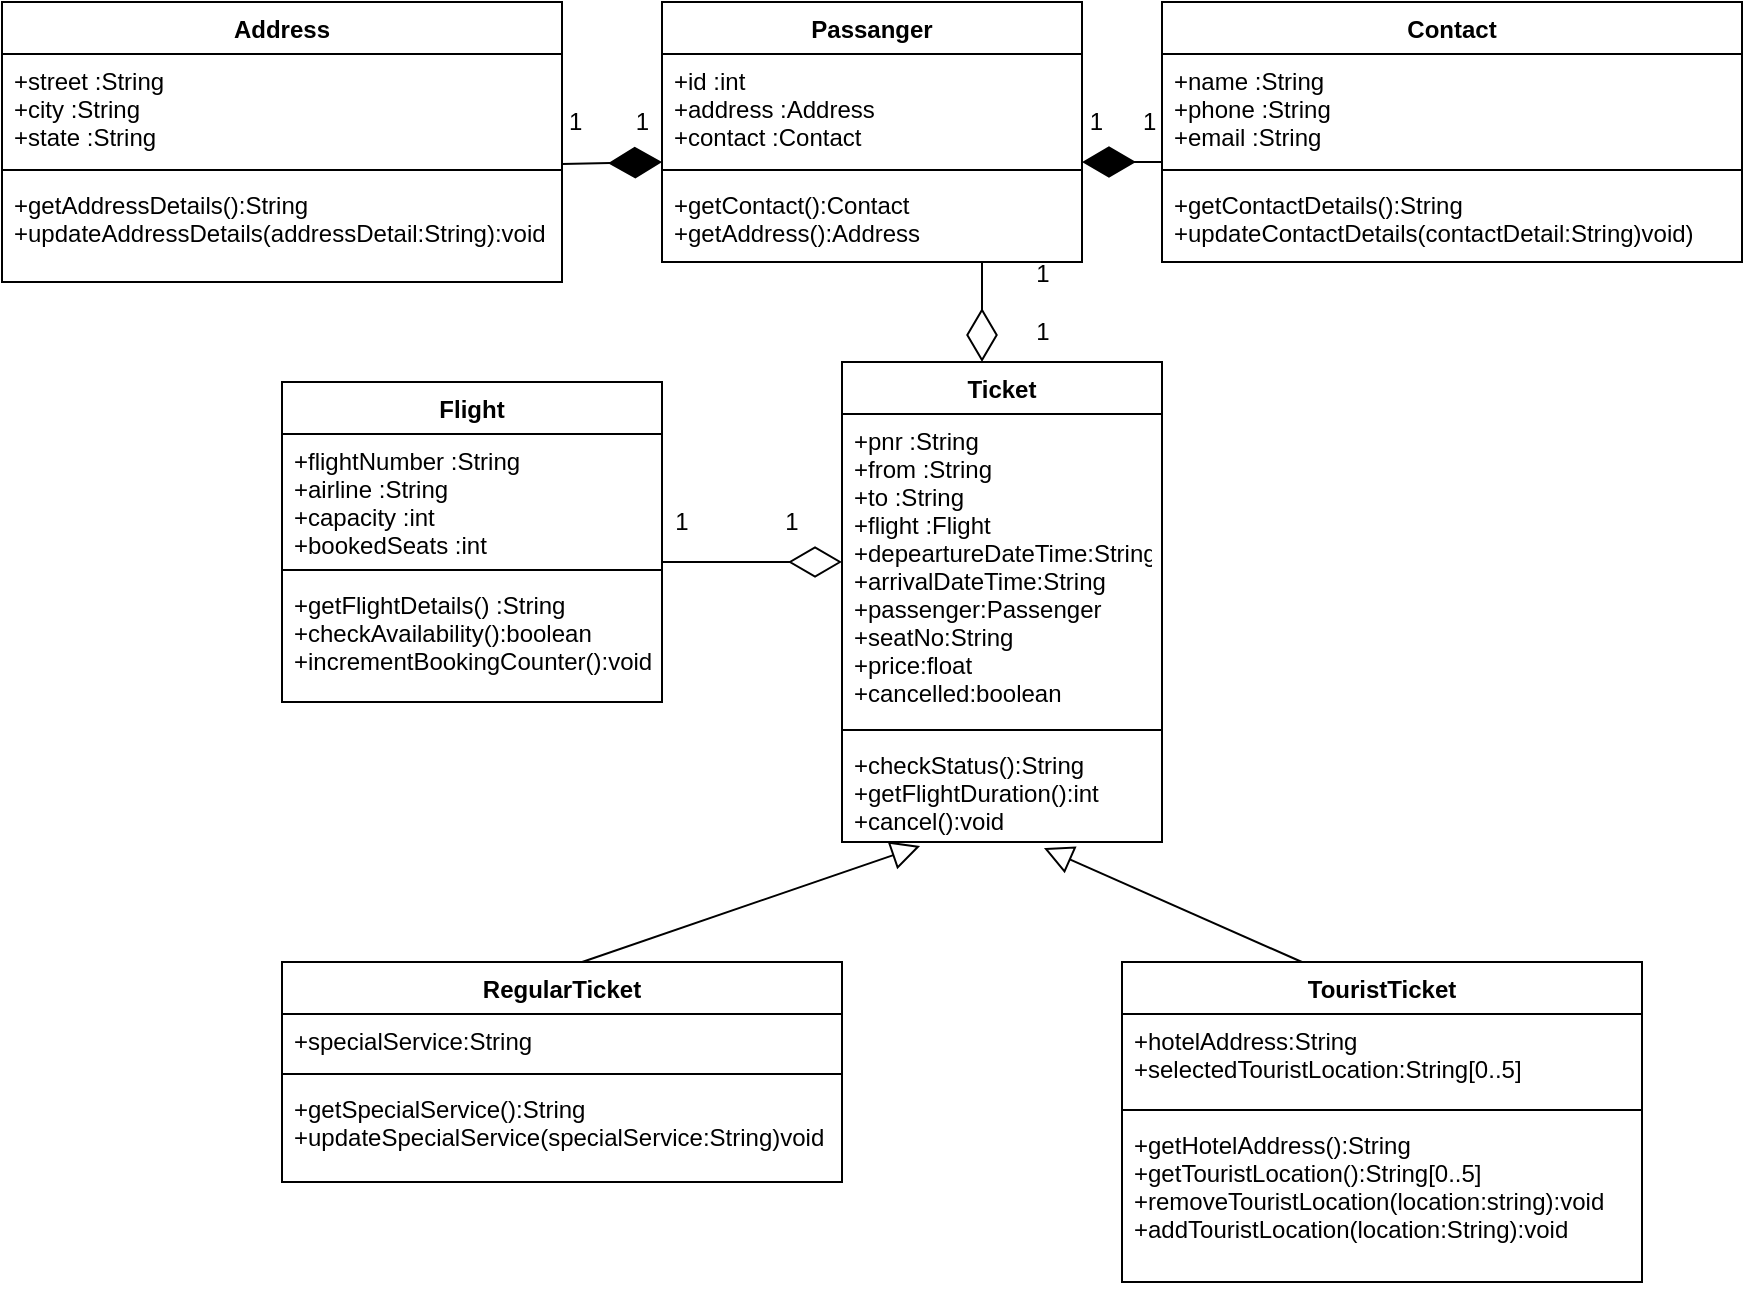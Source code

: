 <mxfile version="14.1.8" type="device"><diagram id="9wNUn0vGibang6Lr00MW" name="Page-1"><mxGraphModel dx="852" dy="494" grid="1" gridSize="10" guides="0" tooltips="1" connect="1" arrows="1" fold="1" page="1" pageScale="1" pageWidth="850" pageHeight="1100" math="0" shadow="0"><root><mxCell id="0"/><mxCell id="1" parent="0"/><mxCell id="WEmwKX8umYU5qbYGhAyR-1" value="Flight" style="swimlane;fontStyle=1;align=center;verticalAlign=top;childLayout=stackLayout;horizontal=1;startSize=26;horizontalStack=0;resizeParent=1;resizeParentMax=0;resizeLast=0;collapsible=1;marginBottom=0;" parent="1" vertex="1"><mxGeometry x="160" y="230" width="190" height="160" as="geometry"/></mxCell><mxCell id="WEmwKX8umYU5qbYGhAyR-2" value="+flightNumber :String&#10;+airline :String&#10;+capacity :int&#10;+bookedSeats :int" style="text;strokeColor=none;fillColor=none;align=left;verticalAlign=top;spacingLeft=4;spacingRight=4;overflow=hidden;rotatable=0;points=[[0,0.5],[1,0.5]];portConstraint=eastwest;" parent="WEmwKX8umYU5qbYGhAyR-1" vertex="1"><mxGeometry y="26" width="190" height="64" as="geometry"/></mxCell><mxCell id="WEmwKX8umYU5qbYGhAyR-3" value="" style="line;strokeWidth=1;fillColor=none;align=left;verticalAlign=middle;spacingTop=-1;spacingLeft=3;spacingRight=3;rotatable=0;labelPosition=right;points=[];portConstraint=eastwest;" parent="WEmwKX8umYU5qbYGhAyR-1" vertex="1"><mxGeometry y="90" width="190" height="8" as="geometry"/></mxCell><mxCell id="WEmwKX8umYU5qbYGhAyR-4" value="+getFlightDetails() :String&#10;+checkAvailability():boolean&#10;+incrementBookingCounter():void" style="text;strokeColor=none;fillColor=none;align=left;verticalAlign=top;spacingLeft=4;spacingRight=4;overflow=hidden;rotatable=0;points=[[0,0.5],[1,0.5]];portConstraint=eastwest;" parent="WEmwKX8umYU5qbYGhAyR-1" vertex="1"><mxGeometry y="98" width="190" height="62" as="geometry"/></mxCell><mxCell id="WEmwKX8umYU5qbYGhAyR-5" value="Address" style="swimlane;fontStyle=1;align=center;verticalAlign=top;childLayout=stackLayout;horizontal=1;startSize=26;horizontalStack=0;resizeParent=1;resizeParentMax=0;resizeLast=0;collapsible=1;marginBottom=0;" parent="1" vertex="1"><mxGeometry x="20" y="40" width="280" height="140" as="geometry"/></mxCell><mxCell id="WEmwKX8umYU5qbYGhAyR-6" value="+street :String&#10;+city :String&#10;+state :String" style="text;strokeColor=none;fillColor=none;align=left;verticalAlign=top;spacingLeft=4;spacingRight=4;overflow=hidden;rotatable=0;points=[[0,0.5],[1,0.5]];portConstraint=eastwest;" parent="WEmwKX8umYU5qbYGhAyR-5" vertex="1"><mxGeometry y="26" width="280" height="54" as="geometry"/></mxCell><mxCell id="WEmwKX8umYU5qbYGhAyR-7" value="" style="line;strokeWidth=1;fillColor=none;align=left;verticalAlign=middle;spacingTop=-1;spacingLeft=3;spacingRight=3;rotatable=0;labelPosition=right;points=[];portConstraint=eastwest;" parent="WEmwKX8umYU5qbYGhAyR-5" vertex="1"><mxGeometry y="80" width="280" height="8" as="geometry"/></mxCell><mxCell id="WEmwKX8umYU5qbYGhAyR-8" value="+getAddressDetails():String&#10;+updateAddressDetails(addressDetail:String):void" style="text;strokeColor=none;fillColor=none;align=left;verticalAlign=top;spacingLeft=4;spacingRight=4;overflow=hidden;rotatable=0;points=[[0,0.5],[1,0.5]];portConstraint=eastwest;" parent="WEmwKX8umYU5qbYGhAyR-5" vertex="1"><mxGeometry y="88" width="280" height="52" as="geometry"/></mxCell><mxCell id="WEmwKX8umYU5qbYGhAyR-9" value="Passanger" style="swimlane;fontStyle=1;align=center;verticalAlign=top;childLayout=stackLayout;horizontal=1;startSize=26;horizontalStack=0;resizeParent=1;resizeParentMax=0;resizeLast=0;collapsible=1;marginBottom=0;" parent="1" vertex="1"><mxGeometry x="350" y="40" width="210" height="130" as="geometry"/></mxCell><mxCell id="WEmwKX8umYU5qbYGhAyR-10" value="+id :int&#10;+address :Address&#10;+contact :Contact" style="text;strokeColor=none;fillColor=none;align=left;verticalAlign=top;spacingLeft=4;spacingRight=4;overflow=hidden;rotatable=0;points=[[0,0.5],[1,0.5]];portConstraint=eastwest;" parent="WEmwKX8umYU5qbYGhAyR-9" vertex="1"><mxGeometry y="26" width="210" height="54" as="geometry"/></mxCell><mxCell id="WEmwKX8umYU5qbYGhAyR-11" value="" style="line;strokeWidth=1;fillColor=none;align=left;verticalAlign=middle;spacingTop=-1;spacingLeft=3;spacingRight=3;rotatable=0;labelPosition=right;points=[];portConstraint=eastwest;" parent="WEmwKX8umYU5qbYGhAyR-9" vertex="1"><mxGeometry y="80" width="210" height="8" as="geometry"/></mxCell><mxCell id="WEmwKX8umYU5qbYGhAyR-12" value="+getContact():Contact&#10;+getAddress():Address&#10;" style="text;strokeColor=none;fillColor=none;align=left;verticalAlign=top;spacingLeft=4;spacingRight=4;overflow=hidden;rotatable=0;points=[[0,0.5],[1,0.5]];portConstraint=eastwest;" parent="WEmwKX8umYU5qbYGhAyR-9" vertex="1"><mxGeometry y="88" width="210" height="42" as="geometry"/></mxCell><mxCell id="WEmwKX8umYU5qbYGhAyR-13" value="Contact" style="swimlane;fontStyle=1;align=center;verticalAlign=top;childLayout=stackLayout;horizontal=1;startSize=26;horizontalStack=0;resizeParent=1;resizeParentMax=0;resizeLast=0;collapsible=1;marginBottom=0;" parent="1" vertex="1"><mxGeometry x="600" y="40" width="290" height="130" as="geometry"/></mxCell><mxCell id="WEmwKX8umYU5qbYGhAyR-14" value="+name :String&#10;+phone :String&#10;+email :String" style="text;strokeColor=none;fillColor=none;align=left;verticalAlign=top;spacingLeft=4;spacingRight=4;overflow=hidden;rotatable=0;points=[[0,0.5],[1,0.5]];portConstraint=eastwest;" parent="WEmwKX8umYU5qbYGhAyR-13" vertex="1"><mxGeometry y="26" width="290" height="54" as="geometry"/></mxCell><mxCell id="WEmwKX8umYU5qbYGhAyR-15" value="" style="line;strokeWidth=1;fillColor=none;align=left;verticalAlign=middle;spacingTop=-1;spacingLeft=3;spacingRight=3;rotatable=0;labelPosition=right;points=[];portConstraint=eastwest;" parent="WEmwKX8umYU5qbYGhAyR-13" vertex="1"><mxGeometry y="80" width="290" height="8" as="geometry"/></mxCell><mxCell id="WEmwKX8umYU5qbYGhAyR-16" value="+getContactDetails():String&#10;+updateContactDetails(contactDetail:String)void)" style="text;strokeColor=none;fillColor=none;align=left;verticalAlign=top;spacingLeft=4;spacingRight=4;overflow=hidden;rotatable=0;points=[[0,0.5],[1,0.5]];portConstraint=eastwest;" parent="WEmwKX8umYU5qbYGhAyR-13" vertex="1"><mxGeometry y="88" width="290" height="42" as="geometry"/></mxCell><mxCell id="WEmwKX8umYU5qbYGhAyR-17" value="Ticket" style="swimlane;fontStyle=1;align=center;verticalAlign=top;childLayout=stackLayout;horizontal=1;startSize=26;horizontalStack=0;resizeParent=1;resizeParentMax=0;resizeLast=0;collapsible=1;marginBottom=0;" parent="1" vertex="1"><mxGeometry x="440" y="220" width="160" height="240" as="geometry"/></mxCell><mxCell id="WEmwKX8umYU5qbYGhAyR-47" value="" style="endArrow=diamondThin;endFill=0;endSize=24;html=1;" parent="WEmwKX8umYU5qbYGhAyR-17" edge="1"><mxGeometry width="160" relative="1" as="geometry"><mxPoint x="70" y="-50" as="sourcePoint"/><mxPoint x="70" as="targetPoint"/></mxGeometry></mxCell><mxCell id="WEmwKX8umYU5qbYGhAyR-18" value="+pnr :String&#10;+from :String&#10;+to :String&#10;+flight :Flight&#10;+depeartureDateTime:String&#10;+arrivalDateTime:String&#10;+passenger:Passenger&#10;+seatNo:String&#10;+price:float&#10;+cancelled:boolean" style="text;strokeColor=none;fillColor=none;align=left;verticalAlign=top;spacingLeft=4;spacingRight=4;overflow=hidden;rotatable=0;points=[[0,0.5],[1,0.5]];portConstraint=eastwest;" parent="WEmwKX8umYU5qbYGhAyR-17" vertex="1"><mxGeometry y="26" width="160" height="154" as="geometry"/></mxCell><mxCell id="WEmwKX8umYU5qbYGhAyR-19" value="" style="line;strokeWidth=1;fillColor=none;align=left;verticalAlign=middle;spacingTop=-1;spacingLeft=3;spacingRight=3;rotatable=0;labelPosition=right;points=[];portConstraint=eastwest;" parent="WEmwKX8umYU5qbYGhAyR-17" vertex="1"><mxGeometry y="180" width="160" height="8" as="geometry"/></mxCell><mxCell id="WEmwKX8umYU5qbYGhAyR-20" value="+checkStatus():String&#10;+getFlightDuration():int&#10;+cancel():void" style="text;strokeColor=none;fillColor=none;align=left;verticalAlign=top;spacingLeft=4;spacingRight=4;overflow=hidden;rotatable=0;points=[[0,0.5],[1,0.5]];portConstraint=eastwest;" parent="WEmwKX8umYU5qbYGhAyR-17" vertex="1"><mxGeometry y="188" width="160" height="52" as="geometry"/></mxCell><mxCell id="WEmwKX8umYU5qbYGhAyR-21" value="RegularTicket" style="swimlane;fontStyle=1;align=center;verticalAlign=top;childLayout=stackLayout;horizontal=1;startSize=26;horizontalStack=0;resizeParent=1;resizeParentMax=0;resizeLast=0;collapsible=1;marginBottom=0;" parent="1" vertex="1"><mxGeometry x="160" y="520" width="280" height="110" as="geometry"/></mxCell><mxCell id="WEmwKX8umYU5qbYGhAyR-22" value="+specialService:String" style="text;strokeColor=none;fillColor=none;align=left;verticalAlign=top;spacingLeft=4;spacingRight=4;overflow=hidden;rotatable=0;points=[[0,0.5],[1,0.5]];portConstraint=eastwest;" parent="WEmwKX8umYU5qbYGhAyR-21" vertex="1"><mxGeometry y="26" width="280" height="26" as="geometry"/></mxCell><mxCell id="WEmwKX8umYU5qbYGhAyR-23" value="" style="line;strokeWidth=1;fillColor=none;align=left;verticalAlign=middle;spacingTop=-1;spacingLeft=3;spacingRight=3;rotatable=0;labelPosition=right;points=[];portConstraint=eastwest;" parent="WEmwKX8umYU5qbYGhAyR-21" vertex="1"><mxGeometry y="52" width="280" height="8" as="geometry"/></mxCell><mxCell id="WEmwKX8umYU5qbYGhAyR-24" value="+getSpecialService():String&#10;+updateSpecialService(specialService:String)void" style="text;strokeColor=none;fillColor=none;align=left;verticalAlign=top;spacingLeft=4;spacingRight=4;overflow=hidden;rotatable=0;points=[[0,0.5],[1,0.5]];portConstraint=eastwest;" parent="WEmwKX8umYU5qbYGhAyR-21" vertex="1"><mxGeometry y="60" width="280" height="50" as="geometry"/></mxCell><mxCell id="WEmwKX8umYU5qbYGhAyR-25" value="TouristTicket" style="swimlane;fontStyle=1;align=center;verticalAlign=top;childLayout=stackLayout;horizontal=1;startSize=26;horizontalStack=0;resizeParent=1;resizeParentMax=0;resizeLast=0;collapsible=1;marginBottom=0;" parent="1" vertex="1"><mxGeometry x="580" y="520" width="260" height="160" as="geometry"/></mxCell><mxCell id="WEmwKX8umYU5qbYGhAyR-26" value="+hotelAddress:String&#10;+selectedTouristLocation:String[0..5]" style="text;strokeColor=none;fillColor=none;align=left;verticalAlign=top;spacingLeft=4;spacingRight=4;overflow=hidden;rotatable=0;points=[[0,0.5],[1,0.5]];portConstraint=eastwest;" parent="WEmwKX8umYU5qbYGhAyR-25" vertex="1"><mxGeometry y="26" width="260" height="44" as="geometry"/></mxCell><mxCell id="WEmwKX8umYU5qbYGhAyR-27" value="" style="line;strokeWidth=1;fillColor=none;align=left;verticalAlign=middle;spacingTop=-1;spacingLeft=3;spacingRight=3;rotatable=0;labelPosition=right;points=[];portConstraint=eastwest;" parent="WEmwKX8umYU5qbYGhAyR-25" vertex="1"><mxGeometry y="70" width="260" height="8" as="geometry"/></mxCell><mxCell id="WEmwKX8umYU5qbYGhAyR-28" value="+getHotelAddress():String&#10;+getTouristLocation():String[0..5]&#10;+removeTouristLocation(location:string):void&#10;+addTouristLocation(location:String):void" style="text;strokeColor=none;fillColor=none;align=left;verticalAlign=top;spacingLeft=4;spacingRight=4;overflow=hidden;rotatable=0;points=[[0,0.5],[1,0.5]];portConstraint=eastwest;" parent="WEmwKX8umYU5qbYGhAyR-25" vertex="1"><mxGeometry y="78" width="260" height="82" as="geometry"/></mxCell><mxCell id="WEmwKX8umYU5qbYGhAyR-31" value="" style="endArrow=diamondThin;endFill=0;endSize=24;html=1;" parent="1" edge="1"><mxGeometry width="160" relative="1" as="geometry"><mxPoint x="350" y="320" as="sourcePoint"/><mxPoint x="440" y="320" as="targetPoint"/></mxGeometry></mxCell><mxCell id="WEmwKX8umYU5qbYGhAyR-32" value="1" style="text;html=1;strokeColor=none;fillColor=none;align=center;verticalAlign=middle;whiteSpace=wrap;rounded=0;" parent="1" vertex="1"><mxGeometry x="350" y="290" width="20" height="20" as="geometry"/></mxCell><mxCell id="WEmwKX8umYU5qbYGhAyR-33" value="1" style="text;html=1;strokeColor=none;fillColor=none;align=center;verticalAlign=middle;whiteSpace=wrap;rounded=0;" parent="1" vertex="1"><mxGeometry x="405" y="290" width="20" height="20" as="geometry"/></mxCell><mxCell id="WEmwKX8umYU5qbYGhAyR-36" value="" style="endArrow=diamondThin;endFill=1;endSize=24;html=1;" parent="1" source="WEmwKX8umYU5qbYGhAyR-7" edge="1"><mxGeometry width="160" relative="1" as="geometry"><mxPoint x="310" y="120" as="sourcePoint"/><mxPoint x="350" y="120" as="targetPoint"/></mxGeometry></mxCell><mxCell id="WEmwKX8umYU5qbYGhAyR-39" value="" style="endArrow=diamondThin;endFill=1;endSize=24;html=1;" parent="1" edge="1"><mxGeometry width="160" relative="1" as="geometry"><mxPoint x="600" y="120" as="sourcePoint"/><mxPoint x="560" y="120" as="targetPoint"/><Array as="points"><mxPoint x="600" y="120"/></Array></mxGeometry></mxCell><mxCell id="WEmwKX8umYU5qbYGhAyR-42" value="" style="endArrow=block;endFill=0;endSize=12;html=1;exitX=0.346;exitY=0;exitDx=0;exitDy=0;exitPerimeter=0;entryX=0.631;entryY=1.058;entryDx=0;entryDy=0;entryPerimeter=0;" parent="1" source="WEmwKX8umYU5qbYGhAyR-25" target="WEmwKX8umYU5qbYGhAyR-20" edge="1"><mxGeometry width="160" relative="1" as="geometry"><mxPoint x="380" y="490" as="sourcePoint"/><mxPoint x="540" y="490" as="targetPoint"/></mxGeometry></mxCell><mxCell id="WEmwKX8umYU5qbYGhAyR-43" value="" style="endArrow=block;endFill=0;endSize=12;html=1;exitX=0.536;exitY=0;exitDx=0;exitDy=0;exitPerimeter=0;entryX=0.244;entryY=1.038;entryDx=0;entryDy=0;entryPerimeter=0;" parent="1" source="WEmwKX8umYU5qbYGhAyR-21" edge="1" target="WEmwKX8umYU5qbYGhAyR-20"><mxGeometry width="160" relative="1" as="geometry"><mxPoint x="569" y="526.98" as="sourcePoint"/><mxPoint x="480" y="466" as="targetPoint"/></mxGeometry></mxCell><mxCell id="WEmwKX8umYU5qbYGhAyR-45" value="1&amp;nbsp; &amp;nbsp; &amp;nbsp; &amp;nbsp; 1" style="text;html=1;align=center;verticalAlign=middle;resizable=0;points=[];autosize=1;" parent="1" vertex="1"><mxGeometry x="293" y="90" width="60" height="20" as="geometry"/></mxCell><mxCell id="WEmwKX8umYU5qbYGhAyR-46" value="1&amp;nbsp; &amp;nbsp; &amp;nbsp; 1" style="text;html=1;align=center;verticalAlign=middle;resizable=0;points=[];autosize=1;" parent="1" vertex="1"><mxGeometry x="555" y="90" width="50" height="20" as="geometry"/></mxCell><mxCell id="WEmwKX8umYU5qbYGhAyR-48" value="1&lt;br&gt;&lt;br&gt;1" style="text;html=1;align=center;verticalAlign=middle;resizable=0;points=[];autosize=1;" parent="1" vertex="1"><mxGeometry x="530" y="165" width="20" height="50" as="geometry"/></mxCell></root></mxGraphModel></diagram></mxfile>